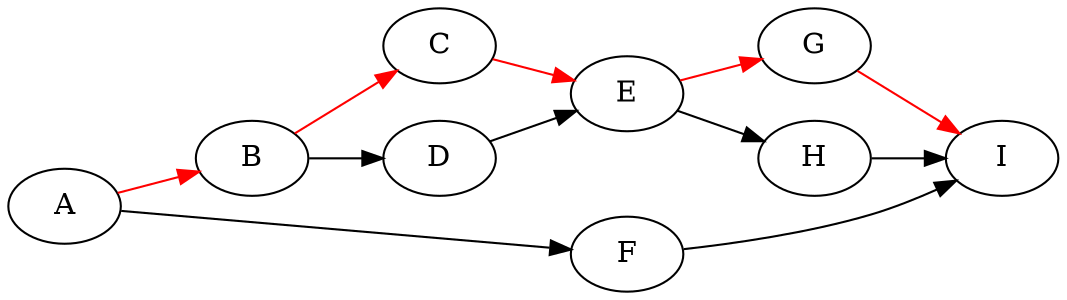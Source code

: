 // The Test Table
digraph {
rankdir=LR	A [label=A]
	B [label=B]
	C [label=C]
	D [label=D]
	E [label=E]
	F [label=F]
	G [label=G]
	H [label=H]
	I [label=I]
	A -> B [color=red]
	B -> C [color=red]
	B -> D [color=black]
	C -> E [color=red]
	D -> E [color=black]
	A -> F [color=black]
	E -> G [color=red]
	E -> H [color=black]
	F -> I [color=black]
	G -> I [color=red]
	H -> I [color=black]
}
